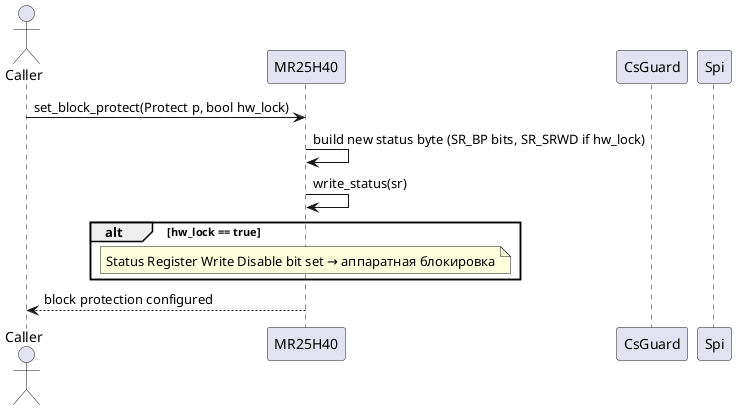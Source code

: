 @startuml seq_diagram_set_block_protected

actor "Caller" as C
participant "MR25H40" as MR
participant "CsGuard" as CS
participant "Spi" as SPI

C -> MR : set_block_protect(Protect p, bool hw_lock)
MR -> MR : build new status byte (SR_BP bits, SR_SRWD if hw_lock)
MR -> MR : write_status(sr)

alt hw_lock == true
    note over MR : Status Register Write Disable bit set → аппаратная блокировка
end

MR --> C : block protection configured

@enduml
